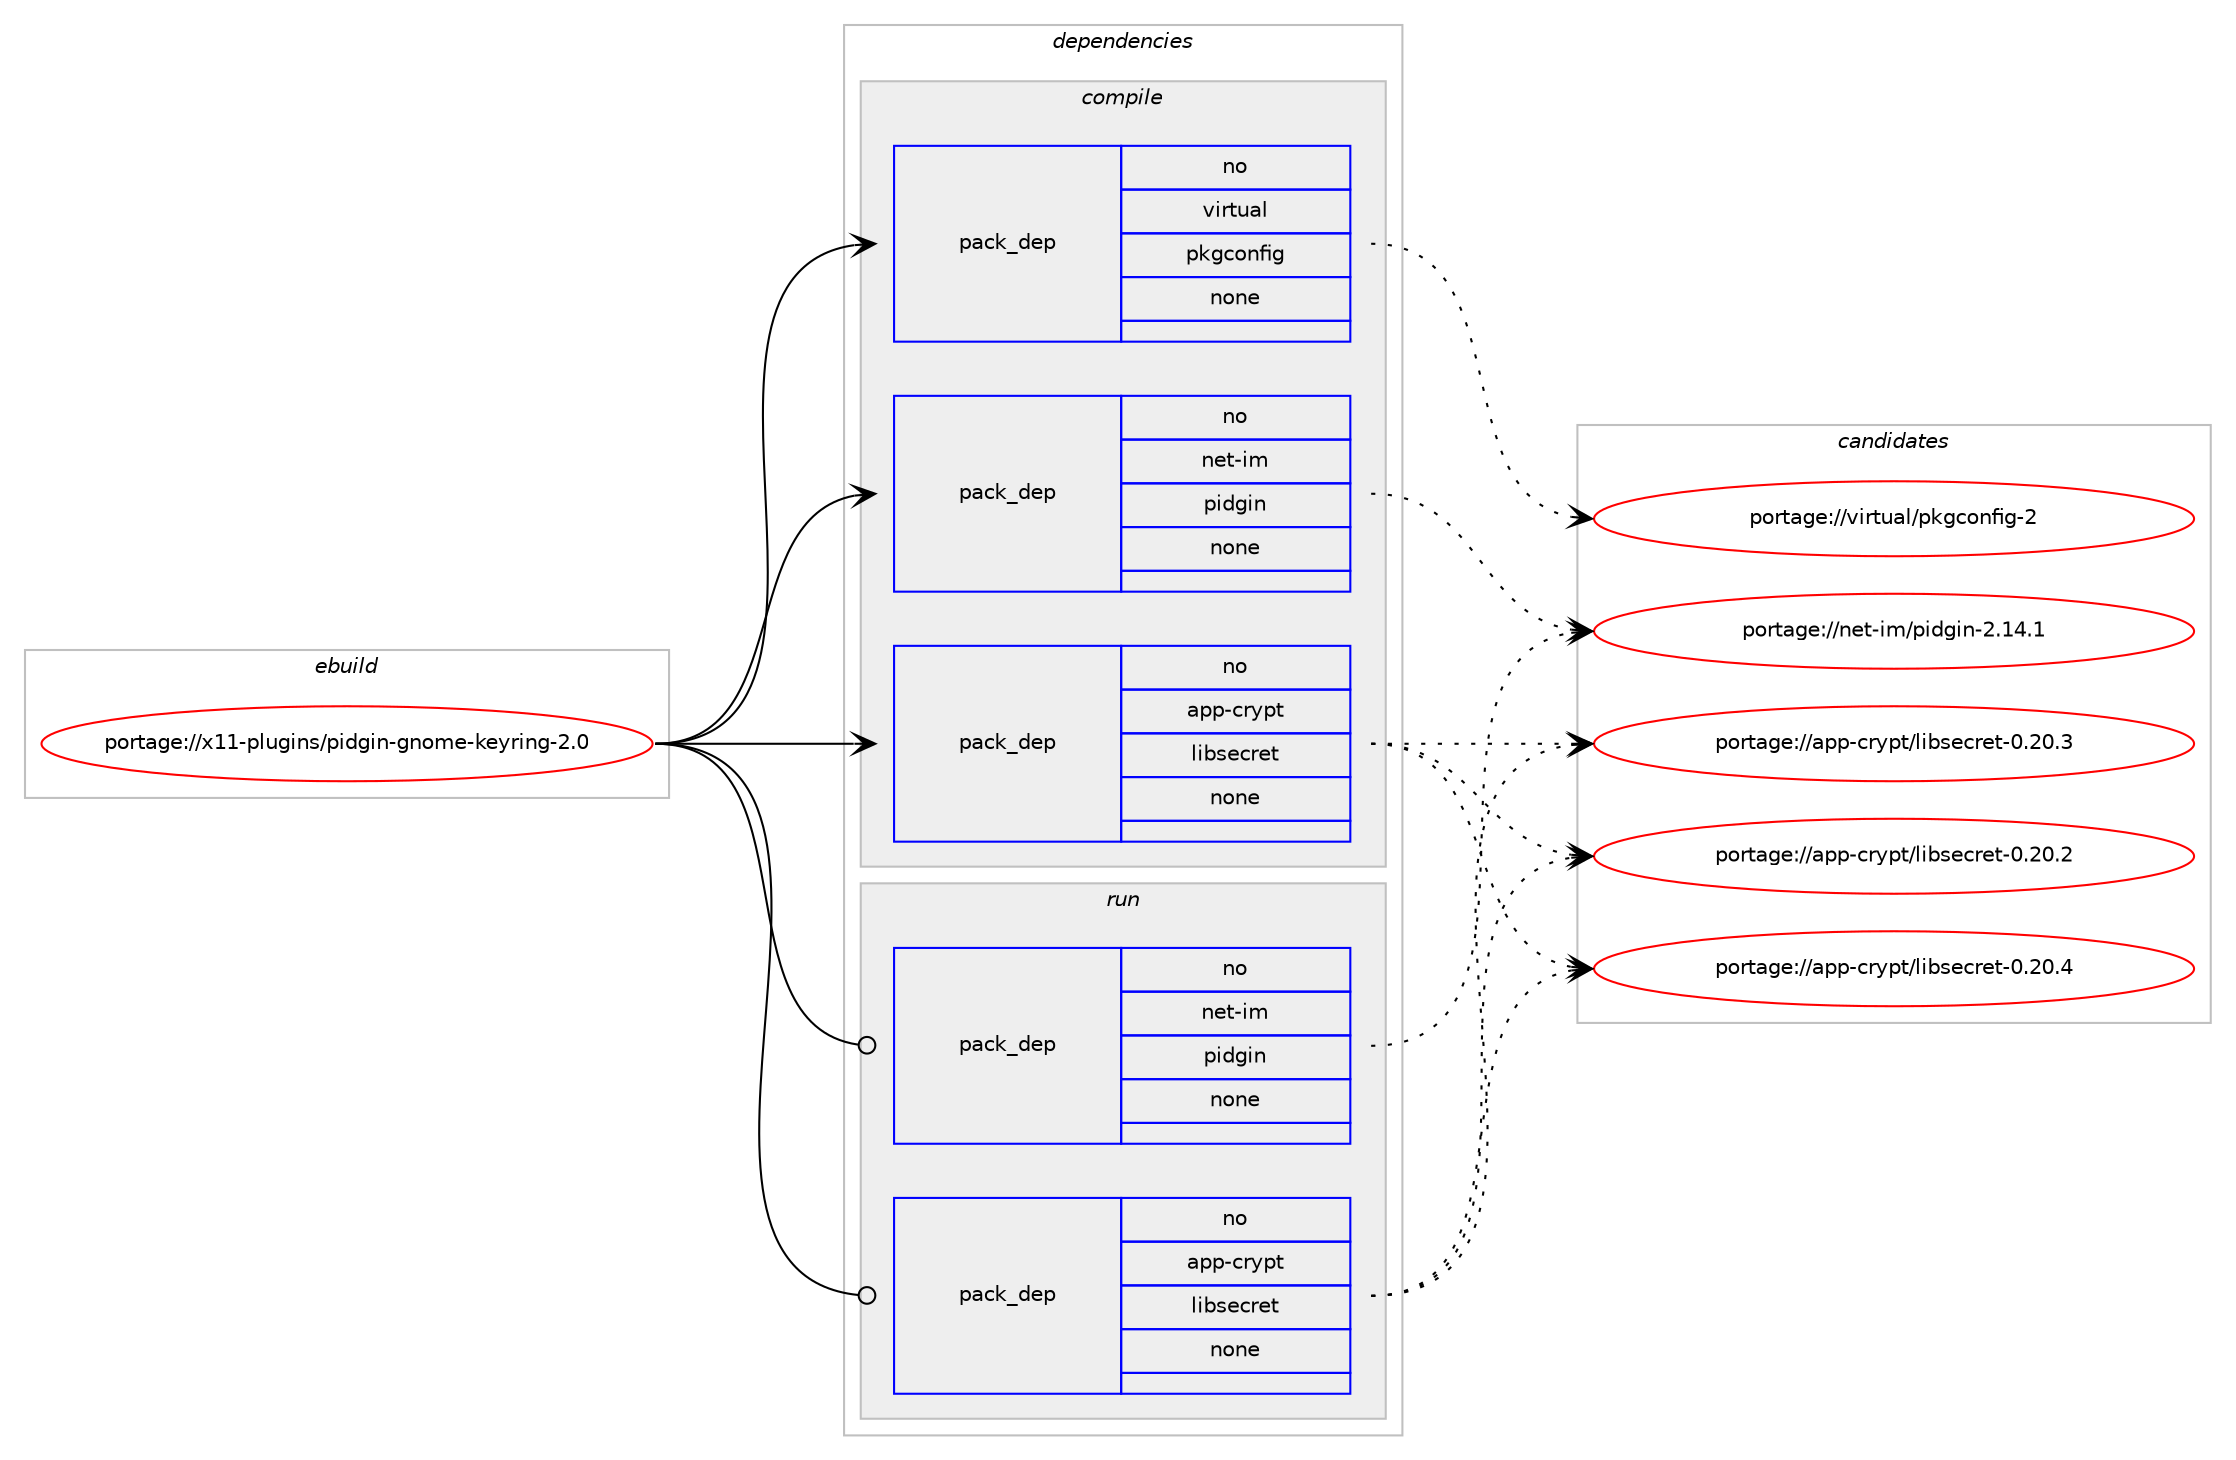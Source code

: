 digraph prolog {

# *************
# Graph options
# *************

newrank=true;
concentrate=true;
compound=true;
graph [rankdir=LR,fontname=Helvetica,fontsize=10,ranksep=1.5];#, ranksep=2.5, nodesep=0.2];
edge  [arrowhead=vee];
node  [fontname=Helvetica,fontsize=10];

# **********
# The ebuild
# **********

subgraph cluster_leftcol {
color=gray;
rank=same;
label=<<i>ebuild</i>>;
id [label="portage://x11-plugins/pidgin-gnome-keyring-2.0", color=red, width=4, href="../x11-plugins/pidgin-gnome-keyring-2.0.svg"];
}

# ****************
# The dependencies
# ****************

subgraph cluster_midcol {
color=gray;
label=<<i>dependencies</i>>;
subgraph cluster_compile {
fillcolor="#eeeeee";
style=filled;
label=<<i>compile</i>>;
subgraph pack896 {
dependency1016 [label=<<TABLE BORDER="0" CELLBORDER="1" CELLSPACING="0" CELLPADDING="4" WIDTH="220"><TR><TD ROWSPAN="6" CELLPADDING="30">pack_dep</TD></TR><TR><TD WIDTH="110">no</TD></TR><TR><TD>app-crypt</TD></TR><TR><TD>libsecret</TD></TR><TR><TD>none</TD></TR><TR><TD></TD></TR></TABLE>>, shape=none, color=blue];
}
id:e -> dependency1016:w [weight=20,style="solid",arrowhead="vee"];
subgraph pack897 {
dependency1017 [label=<<TABLE BORDER="0" CELLBORDER="1" CELLSPACING="0" CELLPADDING="4" WIDTH="220"><TR><TD ROWSPAN="6" CELLPADDING="30">pack_dep</TD></TR><TR><TD WIDTH="110">no</TD></TR><TR><TD>net-im</TD></TR><TR><TD>pidgin</TD></TR><TR><TD>none</TD></TR><TR><TD></TD></TR></TABLE>>, shape=none, color=blue];
}
id:e -> dependency1017:w [weight=20,style="solid",arrowhead="vee"];
subgraph pack898 {
dependency1018 [label=<<TABLE BORDER="0" CELLBORDER="1" CELLSPACING="0" CELLPADDING="4" WIDTH="220"><TR><TD ROWSPAN="6" CELLPADDING="30">pack_dep</TD></TR><TR><TD WIDTH="110">no</TD></TR><TR><TD>virtual</TD></TR><TR><TD>pkgconfig</TD></TR><TR><TD>none</TD></TR><TR><TD></TD></TR></TABLE>>, shape=none, color=blue];
}
id:e -> dependency1018:w [weight=20,style="solid",arrowhead="vee"];
}
subgraph cluster_compileandrun {
fillcolor="#eeeeee";
style=filled;
label=<<i>compile and run</i>>;
}
subgraph cluster_run {
fillcolor="#eeeeee";
style=filled;
label=<<i>run</i>>;
subgraph pack899 {
dependency1019 [label=<<TABLE BORDER="0" CELLBORDER="1" CELLSPACING="0" CELLPADDING="4" WIDTH="220"><TR><TD ROWSPAN="6" CELLPADDING="30">pack_dep</TD></TR><TR><TD WIDTH="110">no</TD></TR><TR><TD>app-crypt</TD></TR><TR><TD>libsecret</TD></TR><TR><TD>none</TD></TR><TR><TD></TD></TR></TABLE>>, shape=none, color=blue];
}
id:e -> dependency1019:w [weight=20,style="solid",arrowhead="odot"];
subgraph pack900 {
dependency1020 [label=<<TABLE BORDER="0" CELLBORDER="1" CELLSPACING="0" CELLPADDING="4" WIDTH="220"><TR><TD ROWSPAN="6" CELLPADDING="30">pack_dep</TD></TR><TR><TD WIDTH="110">no</TD></TR><TR><TD>net-im</TD></TR><TR><TD>pidgin</TD></TR><TR><TD>none</TD></TR><TR><TD></TD></TR></TABLE>>, shape=none, color=blue];
}
id:e -> dependency1020:w [weight=20,style="solid",arrowhead="odot"];
}
}

# **************
# The candidates
# **************

subgraph cluster_choices {
rank=same;
color=gray;
label=<<i>candidates</i>>;

subgraph choice896 {
color=black;
nodesep=1;
choice97112112459911412111211647108105981151019911410111645484650484652 [label="portage://app-crypt/libsecret-0.20.4", color=red, width=4,href="../app-crypt/libsecret-0.20.4.svg"];
choice97112112459911412111211647108105981151019911410111645484650484651 [label="portage://app-crypt/libsecret-0.20.3", color=red, width=4,href="../app-crypt/libsecret-0.20.3.svg"];
choice97112112459911412111211647108105981151019911410111645484650484650 [label="portage://app-crypt/libsecret-0.20.2", color=red, width=4,href="../app-crypt/libsecret-0.20.2.svg"];
dependency1016:e -> choice97112112459911412111211647108105981151019911410111645484650484652:w [style=dotted,weight="100"];
dependency1016:e -> choice97112112459911412111211647108105981151019911410111645484650484651:w [style=dotted,weight="100"];
dependency1016:e -> choice97112112459911412111211647108105981151019911410111645484650484650:w [style=dotted,weight="100"];
}
subgraph choice897 {
color=black;
nodesep=1;
choice110101116451051094711210510010310511045504649524649 [label="portage://net-im/pidgin-2.14.1", color=red, width=4,href="../net-im/pidgin-2.14.1.svg"];
dependency1017:e -> choice110101116451051094711210510010310511045504649524649:w [style=dotted,weight="100"];
}
subgraph choice898 {
color=black;
nodesep=1;
choice1181051141161179710847112107103991111101021051034550 [label="portage://virtual/pkgconfig-2", color=red, width=4,href="../virtual/pkgconfig-2.svg"];
dependency1018:e -> choice1181051141161179710847112107103991111101021051034550:w [style=dotted,weight="100"];
}
subgraph choice899 {
color=black;
nodesep=1;
choice97112112459911412111211647108105981151019911410111645484650484652 [label="portage://app-crypt/libsecret-0.20.4", color=red, width=4,href="../app-crypt/libsecret-0.20.4.svg"];
choice97112112459911412111211647108105981151019911410111645484650484651 [label="portage://app-crypt/libsecret-0.20.3", color=red, width=4,href="../app-crypt/libsecret-0.20.3.svg"];
choice97112112459911412111211647108105981151019911410111645484650484650 [label="portage://app-crypt/libsecret-0.20.2", color=red, width=4,href="../app-crypt/libsecret-0.20.2.svg"];
dependency1019:e -> choice97112112459911412111211647108105981151019911410111645484650484652:w [style=dotted,weight="100"];
dependency1019:e -> choice97112112459911412111211647108105981151019911410111645484650484651:w [style=dotted,weight="100"];
dependency1019:e -> choice97112112459911412111211647108105981151019911410111645484650484650:w [style=dotted,weight="100"];
}
subgraph choice900 {
color=black;
nodesep=1;
choice110101116451051094711210510010310511045504649524649 [label="portage://net-im/pidgin-2.14.1", color=red, width=4,href="../net-im/pidgin-2.14.1.svg"];
dependency1020:e -> choice110101116451051094711210510010310511045504649524649:w [style=dotted,weight="100"];
}
}

}

